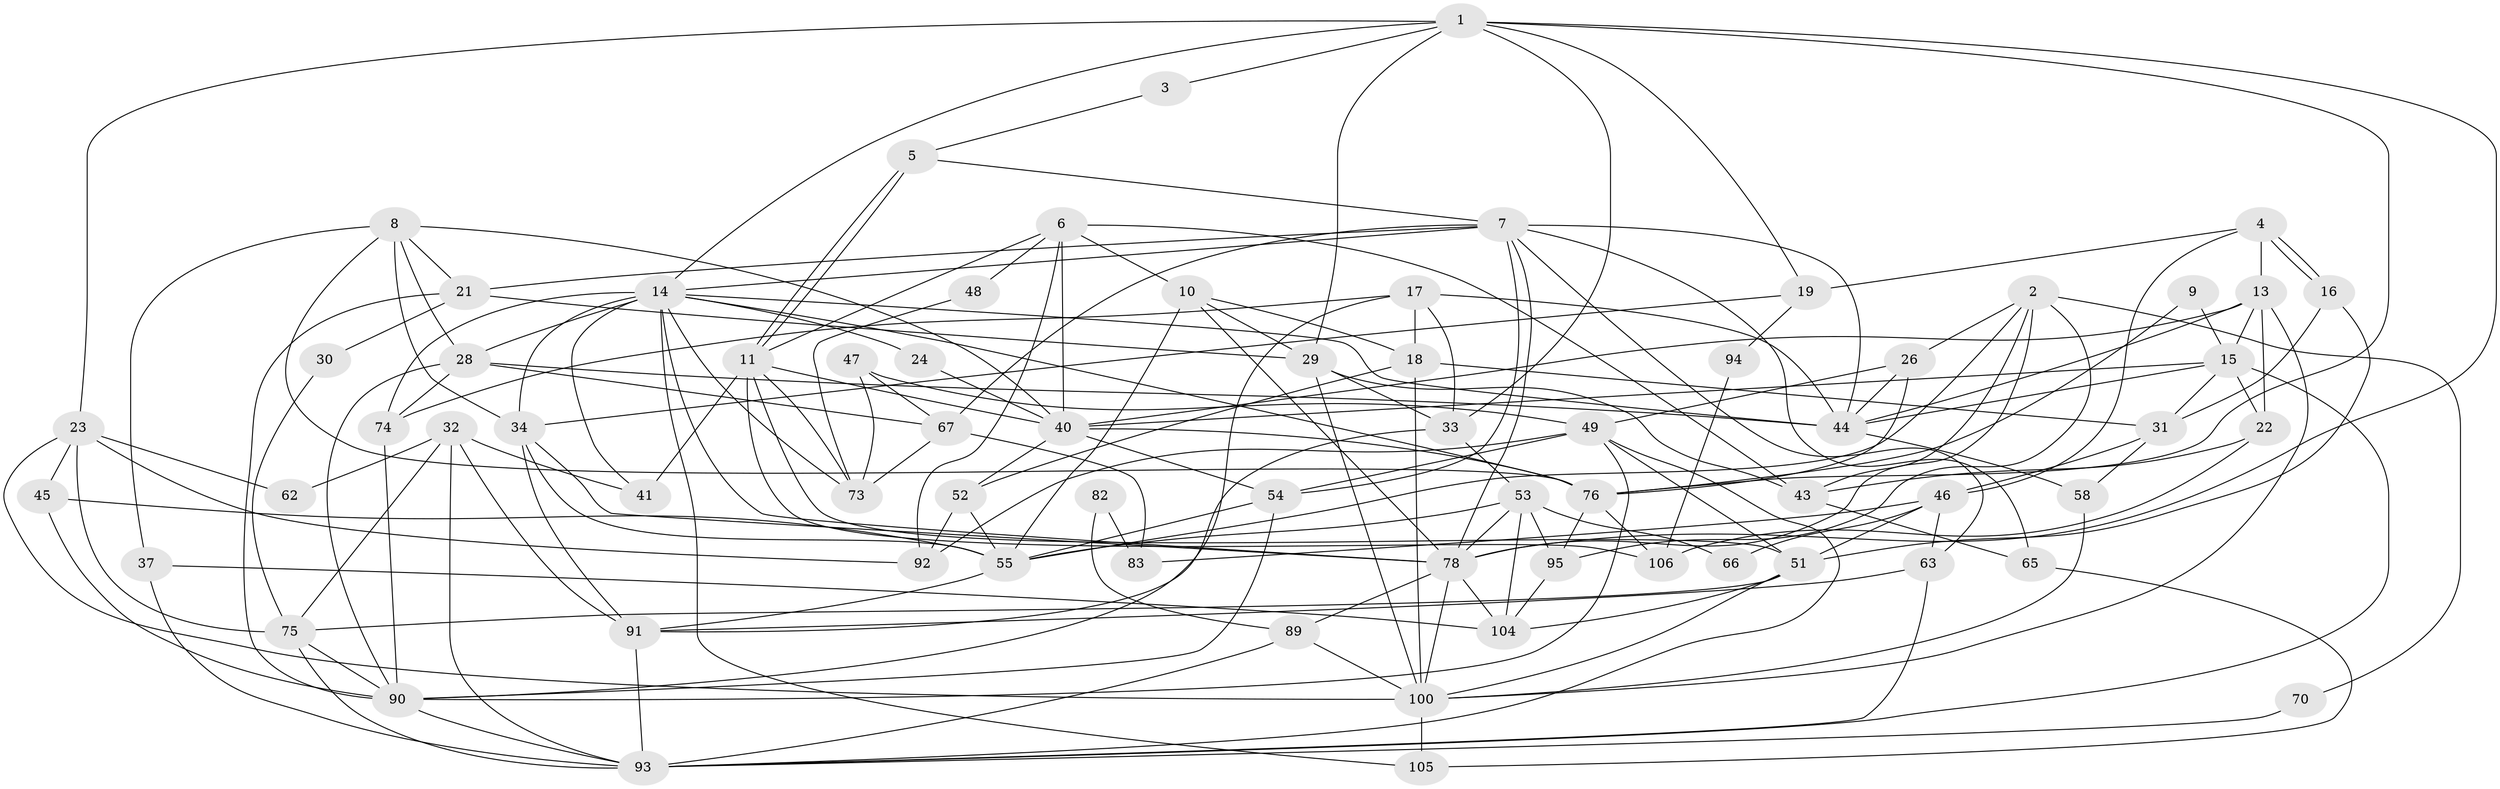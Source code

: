 // original degree distribution, {5: 0.18181818181818182, 4: 0.32727272727272727, 2: 0.15454545454545454, 6: 0.06363636363636363, 3: 0.20909090909090908, 7: 0.05454545454545454, 9: 0.00909090909090909}
// Generated by graph-tools (version 1.1) at 2025/11/02/27/25 16:11:23]
// undirected, 70 vertices, 179 edges
graph export_dot {
graph [start="1"]
  node [color=gray90,style=filled];
  1 [super="+36"];
  2 [super="+96"];
  3;
  4;
  5;
  6 [super="+61"];
  7 [super="+12"];
  8 [super="+59"];
  9;
  10;
  11 [super="+42"];
  13 [super="+25"];
  14 [super="+20"];
  15 [super="+27"];
  16;
  17 [super="+69"];
  18 [super="+87"];
  19;
  21 [super="+56"];
  22 [super="+80"];
  23 [super="+64"];
  24;
  26 [super="+38"];
  28 [super="+50"];
  29 [super="+35"];
  30;
  31 [super="+81"];
  32;
  33 [super="+39"];
  34 [super="+57"];
  37;
  40 [super="+72"];
  41;
  43 [super="+68"];
  44 [super="+102"];
  45;
  46 [super="+79"];
  47;
  48;
  49 [super="+101"];
  51 [super="+99"];
  52;
  53 [super="+88"];
  54 [super="+60"];
  55 [super="+110"];
  58;
  62;
  63;
  65;
  66;
  67 [super="+71"];
  70;
  73;
  74 [super="+85"];
  75 [super="+84"];
  76 [super="+77"];
  78 [super="+86"];
  82;
  83;
  89;
  90 [super="+97"];
  91 [super="+98"];
  92;
  93 [super="+103"];
  94;
  95 [super="+107"];
  100 [super="+109"];
  104 [super="+108"];
  105;
  106;
  1 -- 19;
  1 -- 3;
  1 -- 33;
  1 -- 14;
  1 -- 23;
  1 -- 76;
  1 -- 29;
  1 -- 78;
  2 -- 95;
  2 -- 26;
  2 -- 70;
  2 -- 43;
  2 -- 78;
  2 -- 55;
  3 -- 5;
  4 -- 46;
  4 -- 16;
  4 -- 16;
  4 -- 19;
  4 -- 13;
  5 -- 11;
  5 -- 11;
  5 -- 7;
  6 -- 11;
  6 -- 40;
  6 -- 48;
  6 -- 10;
  6 -- 92;
  6 -- 43;
  7 -- 78;
  7 -- 54;
  7 -- 65;
  7 -- 67;
  7 -- 14;
  7 -- 63;
  7 -- 21;
  7 -- 44;
  8 -- 28;
  8 -- 37;
  8 -- 34;
  8 -- 21;
  8 -- 40;
  8 -- 76;
  9 -- 76;
  9 -- 15;
  10 -- 18;
  10 -- 78;
  10 -- 29;
  10 -- 55;
  11 -- 106;
  11 -- 73;
  11 -- 41;
  11 -- 51;
  11 -- 40;
  13 -- 44;
  13 -- 100;
  13 -- 22;
  13 -- 15;
  13 -- 40;
  14 -- 41;
  14 -- 78;
  14 -- 105;
  14 -- 24;
  14 -- 73;
  14 -- 44;
  14 -- 28;
  14 -- 76;
  14 -- 34;
  14 -- 74;
  15 -- 22 [weight=2];
  15 -- 93;
  15 -- 31;
  15 -- 40;
  15 -- 44;
  16 -- 31;
  16 -- 51;
  17 -- 18;
  17 -- 90;
  17 -- 33;
  17 -- 74;
  17 -- 44;
  18 -- 52;
  18 -- 100;
  18 -- 31;
  19 -- 34;
  19 -- 94;
  21 -- 30;
  21 -- 29;
  21 -- 90;
  22 -- 106;
  22 -- 43;
  23 -- 100;
  23 -- 45;
  23 -- 75;
  23 -- 92;
  23 -- 62;
  24 -- 40;
  26 -- 44;
  26 -- 76;
  26 -- 49;
  28 -- 44;
  28 -- 90;
  28 -- 67;
  28 -- 74;
  29 -- 43;
  29 -- 100;
  29 -- 33;
  30 -- 75;
  31 -- 46;
  31 -- 58;
  32 -- 41;
  32 -- 93;
  32 -- 62;
  32 -- 91;
  32 -- 75;
  33 -- 91;
  33 -- 53;
  34 -- 78;
  34 -- 55;
  34 -- 91;
  37 -- 104;
  37 -- 93;
  40 -- 52;
  40 -- 54;
  40 -- 76;
  43 -- 65;
  44 -- 58;
  45 -- 90;
  45 -- 55;
  46 -- 63;
  46 -- 66;
  46 -- 83;
  46 -- 51;
  47 -- 73;
  47 -- 49;
  47 -- 67;
  48 -- 73;
  49 -- 93;
  49 -- 51;
  49 -- 90;
  49 -- 92;
  49 -- 54;
  51 -- 75;
  51 -- 100;
  51 -- 104;
  52 -- 92;
  52 -- 55;
  53 -- 95;
  53 -- 78;
  53 -- 104;
  53 -- 66;
  53 -- 55;
  54 -- 90;
  54 -- 55;
  55 -- 91;
  58 -- 100;
  63 -- 91;
  63 -- 93;
  65 -- 105;
  67 -- 73;
  67 -- 83;
  70 -- 93;
  74 -- 90;
  75 -- 90;
  75 -- 93;
  76 -- 106;
  76 -- 95;
  78 -- 89;
  78 -- 100;
  78 -- 104;
  82 -- 83;
  82 -- 89;
  89 -- 100;
  89 -- 93;
  90 -- 93;
  91 -- 93;
  94 -- 106;
  95 -- 104;
  100 -- 105;
}
